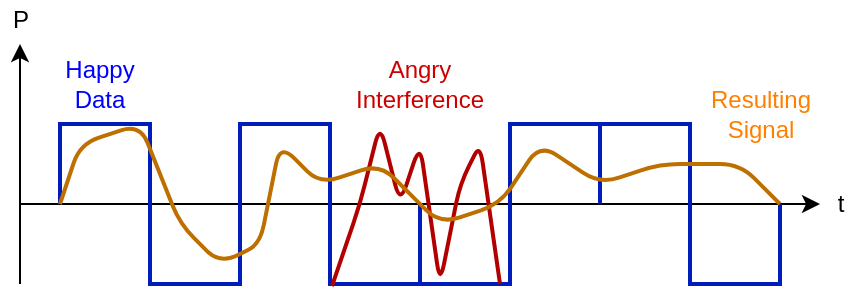 <mxfile version="13.7.3" type="device"><diagram id="Vj9lSUjgdCoO5qTKF9WW" name="Seite-1"><mxGraphModel dx="782" dy="580" grid="1" gridSize="10" guides="1" tooltips="1" connect="1" arrows="1" fold="1" page="1" pageScale="1" pageWidth="827" pageHeight="1169" math="0" shadow="0"><root><mxCell id="0"/><mxCell id="1" parent="0"/><mxCell id="emYZBTwYTQy78ecZ_cMK-2" value="" style="endArrow=classic;html=1;" parent="1" edge="1"><mxGeometry width="50" height="50" relative="1" as="geometry"><mxPoint x="90" y="160" as="sourcePoint"/><mxPoint x="490" y="160" as="targetPoint"/></mxGeometry></mxCell><mxCell id="emYZBTwYTQy78ecZ_cMK-3" value="t" style="text;html=1;align=center;verticalAlign=middle;resizable=0;points=[];autosize=1;" parent="1" vertex="1"><mxGeometry x="490" y="150" width="20" height="20" as="geometry"/></mxCell><mxCell id="emYZBTwYTQy78ecZ_cMK-4" value="" style="endArrow=classic;html=1;" parent="1" edge="1"><mxGeometry width="50" height="50" relative="1" as="geometry"><mxPoint x="90" y="200" as="sourcePoint"/><mxPoint x="90" y="80" as="targetPoint"/></mxGeometry></mxCell><mxCell id="emYZBTwYTQy78ecZ_cMK-5" value="P" style="text;html=1;align=center;verticalAlign=middle;resizable=0;points=[];autosize=1;" parent="1" vertex="1"><mxGeometry x="80" y="58" width="20" height="20" as="geometry"/></mxCell><mxCell id="emYZBTwYTQy78ecZ_cMK-16" value="" style="group" parent="1" vertex="1" connectable="0"><mxGeometry x="110" y="90" width="385" height="110" as="geometry"/></mxCell><mxCell id="emYZBTwYTQy78ecZ_cMK-1" value="" style="pointerEvents=1;verticalLabelPosition=bottom;shadow=0;dashed=0;align=center;html=1;verticalAlign=top;shape=mxgraph.electrical.waveforms.square_wave;strokeColor=#001DBC;fontColor=#ffffff;strokeWidth=2;fillColor=none;" parent="emYZBTwYTQy78ecZ_cMK-16" vertex="1"><mxGeometry y="30" width="90" height="80" as="geometry"/></mxCell><mxCell id="emYZBTwYTQy78ecZ_cMK-8" value="" style="pointerEvents=1;verticalLabelPosition=bottom;shadow=0;dashed=0;align=center;html=1;verticalAlign=top;shape=mxgraph.electrical.waveforms.square_wave;strokeColor=#001DBC;fontColor=#ffffff;strokeWidth=2;fillColor=none;" parent="emYZBTwYTQy78ecZ_cMK-16" vertex="1"><mxGeometry x="90" y="30" width="90" height="80" as="geometry"/></mxCell><mxCell id="emYZBTwYTQy78ecZ_cMK-11" value="" style="pointerEvents=1;verticalLabelPosition=bottom;shadow=0;dashed=0;align=center;html=1;verticalAlign=top;shape=mxgraph.electrical.waveforms.square_wave;strokeColor=#001DBC;fontColor=#ffffff;strokeWidth=2;fillColor=none;flipV=1;" parent="emYZBTwYTQy78ecZ_cMK-16" vertex="1"><mxGeometry x="180" y="30" width="90" height="80" as="geometry"/></mxCell><mxCell id="emYZBTwYTQy78ecZ_cMK-12" value="" style="pointerEvents=1;verticalLabelPosition=bottom;shadow=0;dashed=0;align=center;html=1;verticalAlign=top;shape=mxgraph.electrical.waveforms.square_wave;strokeColor=#001DBC;fontColor=#ffffff;strokeWidth=2;fillColor=none;" parent="emYZBTwYTQy78ecZ_cMK-16" vertex="1"><mxGeometry x="270" y="30" width="90" height="80" as="geometry"/></mxCell><mxCell id="emYZBTwYTQy78ecZ_cMK-13" value="" style="endArrow=none;html=1;fillColor=#e51400;strokeColor=#B20000;strokeWidth=2;exitX=0.511;exitY=1.013;exitDx=0;exitDy=0;exitPerimeter=0;" parent="emYZBTwYTQy78ecZ_cMK-16" source="emYZBTwYTQy78ecZ_cMK-8" edge="1"><mxGeometry width="50" height="50" relative="1" as="geometry"><mxPoint x="140" y="70" as="sourcePoint"/><mxPoint x="220" y="110" as="targetPoint"/><Array as="points"><mxPoint x="150" y="70"/><mxPoint x="160" y="30"/><mxPoint x="170" y="70"/><mxPoint x="180" y="40"/><mxPoint x="190" y="110"/><mxPoint x="200" y="60"/><mxPoint x="210" y="40"/></Array></mxGeometry></mxCell><mxCell id="emYZBTwYTQy78ecZ_cMK-14" value="Angry Interference" style="text;html=1;strokeColor=none;fillColor=none;align=center;verticalAlign=middle;whiteSpace=wrap;rounded=0;fontColor=#CC0000;" parent="emYZBTwYTQy78ecZ_cMK-16" vertex="1"><mxGeometry x="160" width="40" height="20" as="geometry"/></mxCell><mxCell id="emYZBTwYTQy78ecZ_cMK-15" value="Happy Data" style="text;html=1;align=center;verticalAlign=middle;whiteSpace=wrap;rounded=0;fontColor=#0000FF;" parent="emYZBTwYTQy78ecZ_cMK-16" vertex="1"><mxGeometry width="40" height="20" as="geometry"/></mxCell><mxCell id="emYZBTwYTQy78ecZ_cMK-17" value="" style="endArrow=none;html=1;strokeWidth=2;fontColor=#CC0000;fillColor=#f0a30a;strokeColor=#BD7000;" parent="emYZBTwYTQy78ecZ_cMK-16" edge="1"><mxGeometry width="50" height="50" relative="1" as="geometry"><mxPoint y="70" as="sourcePoint"/><mxPoint x="360" y="70" as="targetPoint"/><Array as="points"><mxPoint x="10" y="40"/><mxPoint x="40" y="30"/><mxPoint x="60" y="80"/><mxPoint x="80" y="100"/><mxPoint x="100" y="90"/><mxPoint x="110" y="40"/><mxPoint x="130" y="60"/><mxPoint x="160" y="50"/><mxPoint x="190" y="80"/><mxPoint x="220" y="70"/><mxPoint x="240" y="40"/><mxPoint x="270" y="60"/><mxPoint x="300" y="50"/><mxPoint x="340" y="50"/></Array></mxGeometry></mxCell><mxCell id="emYZBTwYTQy78ecZ_cMK-18" value="Resulting&lt;br&gt;Signal" style="text;html=1;align=center;verticalAlign=middle;resizable=0;points=[];autosize=1;fontColor=#FF8000;" parent="emYZBTwYTQy78ecZ_cMK-16" vertex="1"><mxGeometry x="315" y="10" width="70" height="30" as="geometry"/></mxCell></root></mxGraphModel></diagram></mxfile>